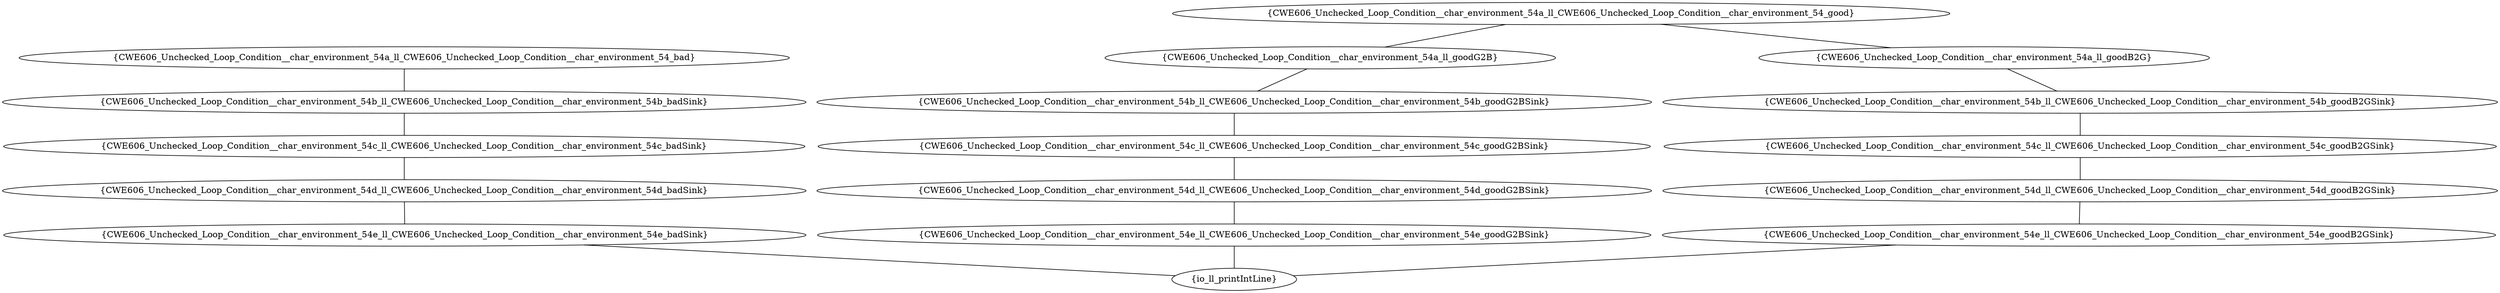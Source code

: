 graph "cg graph" {
CWE606_Unchecked_Loop_Condition__char_environment_54a_ll_goodG2B [label="{CWE606_Unchecked_Loop_Condition__char_environment_54a_ll_goodG2B}"];
CWE606_Unchecked_Loop_Condition__char_environment_54b_ll_CWE606_Unchecked_Loop_Condition__char_environment_54b_goodG2BSink [label="{CWE606_Unchecked_Loop_Condition__char_environment_54b_ll_CWE606_Unchecked_Loop_Condition__char_environment_54b_goodG2BSink}"];
CWE606_Unchecked_Loop_Condition__char_environment_54c_ll_CWE606_Unchecked_Loop_Condition__char_environment_54c_goodG2BSink [label="{CWE606_Unchecked_Loop_Condition__char_environment_54c_ll_CWE606_Unchecked_Loop_Condition__char_environment_54c_goodG2BSink}"];
CWE606_Unchecked_Loop_Condition__char_environment_54d_ll_CWE606_Unchecked_Loop_Condition__char_environment_54d_goodG2BSink [label="{CWE606_Unchecked_Loop_Condition__char_environment_54d_ll_CWE606_Unchecked_Loop_Condition__char_environment_54d_goodG2BSink}"];
CWE606_Unchecked_Loop_Condition__char_environment_54c_ll_CWE606_Unchecked_Loop_Condition__char_environment_54c_goodB2GSink [label="{CWE606_Unchecked_Loop_Condition__char_environment_54c_ll_CWE606_Unchecked_Loop_Condition__char_environment_54c_goodB2GSink}"];
CWE606_Unchecked_Loop_Condition__char_environment_54d_ll_CWE606_Unchecked_Loop_Condition__char_environment_54d_goodB2GSink [label="{CWE606_Unchecked_Loop_Condition__char_environment_54d_ll_CWE606_Unchecked_Loop_Condition__char_environment_54d_goodB2GSink}"];
CWE606_Unchecked_Loop_Condition__char_environment_54e_ll_CWE606_Unchecked_Loop_Condition__char_environment_54e_goodG2BSink [label="{CWE606_Unchecked_Loop_Condition__char_environment_54e_ll_CWE606_Unchecked_Loop_Condition__char_environment_54e_goodG2BSink}"];
CWE606_Unchecked_Loop_Condition__char_environment_54b_ll_CWE606_Unchecked_Loop_Condition__char_environment_54b_badSink [label="{CWE606_Unchecked_Loop_Condition__char_environment_54b_ll_CWE606_Unchecked_Loop_Condition__char_environment_54b_badSink}"];
CWE606_Unchecked_Loop_Condition__char_environment_54c_ll_CWE606_Unchecked_Loop_Condition__char_environment_54c_badSink [label="{CWE606_Unchecked_Loop_Condition__char_environment_54c_ll_CWE606_Unchecked_Loop_Condition__char_environment_54c_badSink}"];
CWE606_Unchecked_Loop_Condition__char_environment_54a_ll_CWE606_Unchecked_Loop_Condition__char_environment_54_bad [label="{CWE606_Unchecked_Loop_Condition__char_environment_54a_ll_CWE606_Unchecked_Loop_Condition__char_environment_54_bad}"];
CWE606_Unchecked_Loop_Condition__char_environment_54e_ll_CWE606_Unchecked_Loop_Condition__char_environment_54e_badSink [label="{CWE606_Unchecked_Loop_Condition__char_environment_54e_ll_CWE606_Unchecked_Loop_Condition__char_environment_54e_badSink}"];
io_ll_printIntLine [label="{io_ll_printIntLine}"];
CWE606_Unchecked_Loop_Condition__char_environment_54e_ll_CWE606_Unchecked_Loop_Condition__char_environment_54e_goodB2GSink [label="{CWE606_Unchecked_Loop_Condition__char_environment_54e_ll_CWE606_Unchecked_Loop_Condition__char_environment_54e_goodB2GSink}"];
CWE606_Unchecked_Loop_Condition__char_environment_54d_ll_CWE606_Unchecked_Loop_Condition__char_environment_54d_badSink [label="{CWE606_Unchecked_Loop_Condition__char_environment_54d_ll_CWE606_Unchecked_Loop_Condition__char_environment_54d_badSink}"];
CWE606_Unchecked_Loop_Condition__char_environment_54b_ll_CWE606_Unchecked_Loop_Condition__char_environment_54b_goodB2GSink [label="{CWE606_Unchecked_Loop_Condition__char_environment_54b_ll_CWE606_Unchecked_Loop_Condition__char_environment_54b_goodB2GSink}"];
CWE606_Unchecked_Loop_Condition__char_environment_54a_ll_goodB2G [label="{CWE606_Unchecked_Loop_Condition__char_environment_54a_ll_goodB2G}"];
CWE606_Unchecked_Loop_Condition__char_environment_54a_ll_CWE606_Unchecked_Loop_Condition__char_environment_54_good [label="{CWE606_Unchecked_Loop_Condition__char_environment_54a_ll_CWE606_Unchecked_Loop_Condition__char_environment_54_good}"];
CWE606_Unchecked_Loop_Condition__char_environment_54a_ll_goodG2B -- CWE606_Unchecked_Loop_Condition__char_environment_54b_ll_CWE606_Unchecked_Loop_Condition__char_environment_54b_goodG2BSink;
CWE606_Unchecked_Loop_Condition__char_environment_54c_ll_CWE606_Unchecked_Loop_Condition__char_environment_54c_goodG2BSink -- CWE606_Unchecked_Loop_Condition__char_environment_54d_ll_CWE606_Unchecked_Loop_Condition__char_environment_54d_goodG2BSink;
CWE606_Unchecked_Loop_Condition__char_environment_54c_ll_CWE606_Unchecked_Loop_Condition__char_environment_54c_goodB2GSink -- CWE606_Unchecked_Loop_Condition__char_environment_54d_ll_CWE606_Unchecked_Loop_Condition__char_environment_54d_goodB2GSink;
CWE606_Unchecked_Loop_Condition__char_environment_54d_ll_CWE606_Unchecked_Loop_Condition__char_environment_54d_goodG2BSink -- CWE606_Unchecked_Loop_Condition__char_environment_54e_ll_CWE606_Unchecked_Loop_Condition__char_environment_54e_goodG2BSink;
CWE606_Unchecked_Loop_Condition__char_environment_54b_ll_CWE606_Unchecked_Loop_Condition__char_environment_54b_badSink -- CWE606_Unchecked_Loop_Condition__char_environment_54c_ll_CWE606_Unchecked_Loop_Condition__char_environment_54c_badSink;
CWE606_Unchecked_Loop_Condition__char_environment_54a_ll_CWE606_Unchecked_Loop_Condition__char_environment_54_bad -- CWE606_Unchecked_Loop_Condition__char_environment_54b_ll_CWE606_Unchecked_Loop_Condition__char_environment_54b_badSink;
CWE606_Unchecked_Loop_Condition__char_environment_54e_ll_CWE606_Unchecked_Loop_Condition__char_environment_54e_badSink -- io_ll_printIntLine;
CWE606_Unchecked_Loop_Condition__char_environment_54b_ll_CWE606_Unchecked_Loop_Condition__char_environment_54b_goodG2BSink -- CWE606_Unchecked_Loop_Condition__char_environment_54c_ll_CWE606_Unchecked_Loop_Condition__char_environment_54c_goodG2BSink;
CWE606_Unchecked_Loop_Condition__char_environment_54e_ll_CWE606_Unchecked_Loop_Condition__char_environment_54e_goodB2GSink -- io_ll_printIntLine;
CWE606_Unchecked_Loop_Condition__char_environment_54d_ll_CWE606_Unchecked_Loop_Condition__char_environment_54d_badSink -- CWE606_Unchecked_Loop_Condition__char_environment_54e_ll_CWE606_Unchecked_Loop_Condition__char_environment_54e_badSink;
CWE606_Unchecked_Loop_Condition__char_environment_54d_ll_CWE606_Unchecked_Loop_Condition__char_environment_54d_goodB2GSink -- CWE606_Unchecked_Loop_Condition__char_environment_54e_ll_CWE606_Unchecked_Loop_Condition__char_environment_54e_goodB2GSink;
CWE606_Unchecked_Loop_Condition__char_environment_54b_ll_CWE606_Unchecked_Loop_Condition__char_environment_54b_goodB2GSink -- CWE606_Unchecked_Loop_Condition__char_environment_54c_ll_CWE606_Unchecked_Loop_Condition__char_environment_54c_goodB2GSink;
CWE606_Unchecked_Loop_Condition__char_environment_54a_ll_goodB2G -- CWE606_Unchecked_Loop_Condition__char_environment_54b_ll_CWE606_Unchecked_Loop_Condition__char_environment_54b_goodB2GSink;
CWE606_Unchecked_Loop_Condition__char_environment_54e_ll_CWE606_Unchecked_Loop_Condition__char_environment_54e_goodG2BSink -- io_ll_printIntLine;
CWE606_Unchecked_Loop_Condition__char_environment_54a_ll_CWE606_Unchecked_Loop_Condition__char_environment_54_good -- CWE606_Unchecked_Loop_Condition__char_environment_54a_ll_goodG2B;
CWE606_Unchecked_Loop_Condition__char_environment_54a_ll_CWE606_Unchecked_Loop_Condition__char_environment_54_good -- CWE606_Unchecked_Loop_Condition__char_environment_54a_ll_goodB2G;
CWE606_Unchecked_Loop_Condition__char_environment_54c_ll_CWE606_Unchecked_Loop_Condition__char_environment_54c_badSink -- CWE606_Unchecked_Loop_Condition__char_environment_54d_ll_CWE606_Unchecked_Loop_Condition__char_environment_54d_badSink;
}
